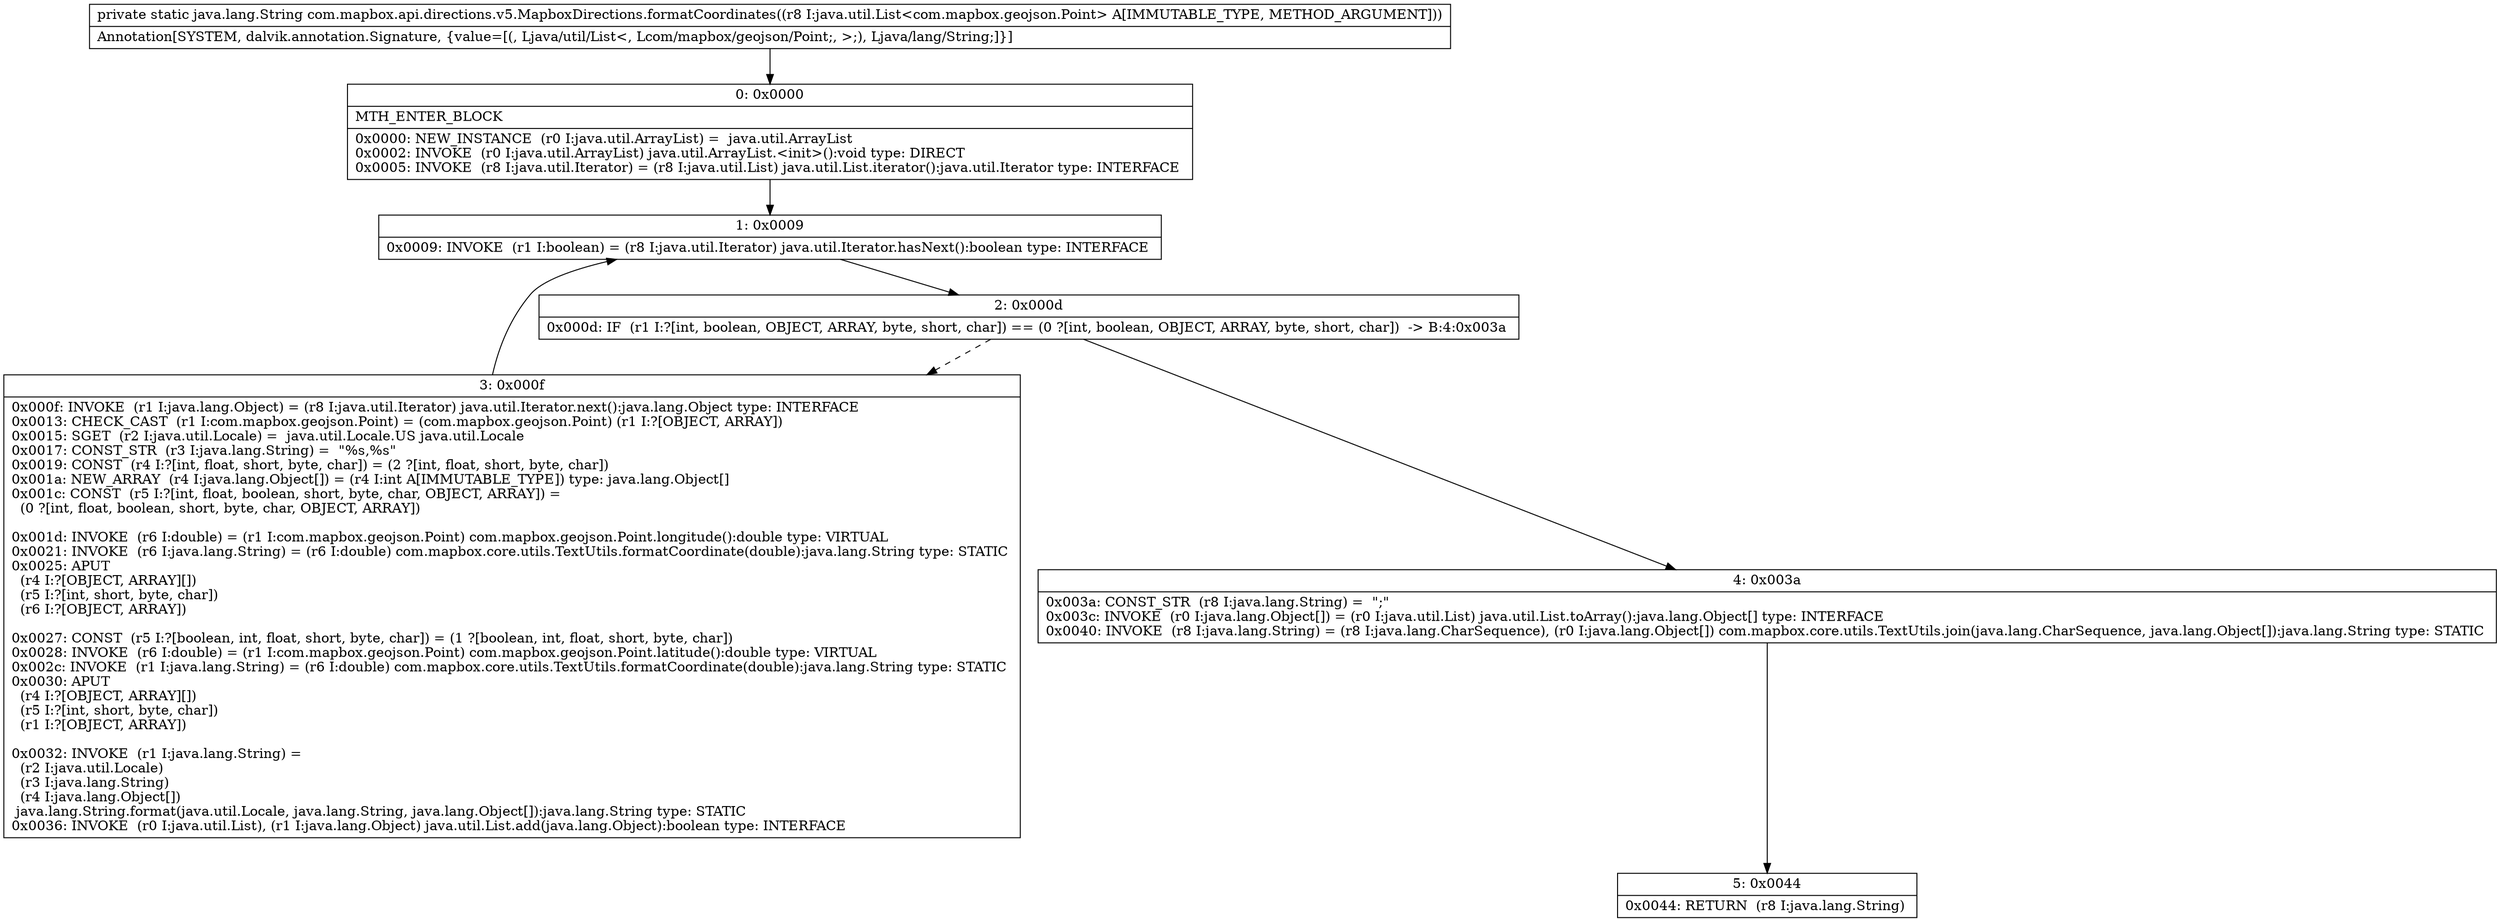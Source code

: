 digraph "CFG forcom.mapbox.api.directions.v5.MapboxDirections.formatCoordinates(Ljava\/util\/List;)Ljava\/lang\/String;" {
Node_0 [shape=record,label="{0\:\ 0x0000|MTH_ENTER_BLOCK\l|0x0000: NEW_INSTANCE  (r0 I:java.util.ArrayList) =  java.util.ArrayList \l0x0002: INVOKE  (r0 I:java.util.ArrayList) java.util.ArrayList.\<init\>():void type: DIRECT \l0x0005: INVOKE  (r8 I:java.util.Iterator) = (r8 I:java.util.List) java.util.List.iterator():java.util.Iterator type: INTERFACE \l}"];
Node_1 [shape=record,label="{1\:\ 0x0009|0x0009: INVOKE  (r1 I:boolean) = (r8 I:java.util.Iterator) java.util.Iterator.hasNext():boolean type: INTERFACE \l}"];
Node_2 [shape=record,label="{2\:\ 0x000d|0x000d: IF  (r1 I:?[int, boolean, OBJECT, ARRAY, byte, short, char]) == (0 ?[int, boolean, OBJECT, ARRAY, byte, short, char])  \-\> B:4:0x003a \l}"];
Node_3 [shape=record,label="{3\:\ 0x000f|0x000f: INVOKE  (r1 I:java.lang.Object) = (r8 I:java.util.Iterator) java.util.Iterator.next():java.lang.Object type: INTERFACE \l0x0013: CHECK_CAST  (r1 I:com.mapbox.geojson.Point) = (com.mapbox.geojson.Point) (r1 I:?[OBJECT, ARRAY]) \l0x0015: SGET  (r2 I:java.util.Locale) =  java.util.Locale.US java.util.Locale \l0x0017: CONST_STR  (r3 I:java.lang.String) =  \"%s,%s\" \l0x0019: CONST  (r4 I:?[int, float, short, byte, char]) = (2 ?[int, float, short, byte, char]) \l0x001a: NEW_ARRAY  (r4 I:java.lang.Object[]) = (r4 I:int A[IMMUTABLE_TYPE]) type: java.lang.Object[] \l0x001c: CONST  (r5 I:?[int, float, boolean, short, byte, char, OBJECT, ARRAY]) = \l  (0 ?[int, float, boolean, short, byte, char, OBJECT, ARRAY])\l \l0x001d: INVOKE  (r6 I:double) = (r1 I:com.mapbox.geojson.Point) com.mapbox.geojson.Point.longitude():double type: VIRTUAL \l0x0021: INVOKE  (r6 I:java.lang.String) = (r6 I:double) com.mapbox.core.utils.TextUtils.formatCoordinate(double):java.lang.String type: STATIC \l0x0025: APUT  \l  (r4 I:?[OBJECT, ARRAY][])\l  (r5 I:?[int, short, byte, char])\l  (r6 I:?[OBJECT, ARRAY])\l \l0x0027: CONST  (r5 I:?[boolean, int, float, short, byte, char]) = (1 ?[boolean, int, float, short, byte, char]) \l0x0028: INVOKE  (r6 I:double) = (r1 I:com.mapbox.geojson.Point) com.mapbox.geojson.Point.latitude():double type: VIRTUAL \l0x002c: INVOKE  (r1 I:java.lang.String) = (r6 I:double) com.mapbox.core.utils.TextUtils.formatCoordinate(double):java.lang.String type: STATIC \l0x0030: APUT  \l  (r4 I:?[OBJECT, ARRAY][])\l  (r5 I:?[int, short, byte, char])\l  (r1 I:?[OBJECT, ARRAY])\l \l0x0032: INVOKE  (r1 I:java.lang.String) = \l  (r2 I:java.util.Locale)\l  (r3 I:java.lang.String)\l  (r4 I:java.lang.Object[])\l java.lang.String.format(java.util.Locale, java.lang.String, java.lang.Object[]):java.lang.String type: STATIC \l0x0036: INVOKE  (r0 I:java.util.List), (r1 I:java.lang.Object) java.util.List.add(java.lang.Object):boolean type: INTERFACE \l}"];
Node_4 [shape=record,label="{4\:\ 0x003a|0x003a: CONST_STR  (r8 I:java.lang.String) =  \";\" \l0x003c: INVOKE  (r0 I:java.lang.Object[]) = (r0 I:java.util.List) java.util.List.toArray():java.lang.Object[] type: INTERFACE \l0x0040: INVOKE  (r8 I:java.lang.String) = (r8 I:java.lang.CharSequence), (r0 I:java.lang.Object[]) com.mapbox.core.utils.TextUtils.join(java.lang.CharSequence, java.lang.Object[]):java.lang.String type: STATIC \l}"];
Node_5 [shape=record,label="{5\:\ 0x0044|0x0044: RETURN  (r8 I:java.lang.String) \l}"];
MethodNode[shape=record,label="{private static java.lang.String com.mapbox.api.directions.v5.MapboxDirections.formatCoordinates((r8 I:java.util.List\<com.mapbox.geojson.Point\> A[IMMUTABLE_TYPE, METHOD_ARGUMENT]))  | Annotation[SYSTEM, dalvik.annotation.Signature, \{value=[(, Ljava\/util\/List\<, Lcom\/mapbox\/geojson\/Point;, \>;), Ljava\/lang\/String;]\}]\l}"];
MethodNode -> Node_0;
Node_0 -> Node_1;
Node_1 -> Node_2;
Node_2 -> Node_3[style=dashed];
Node_2 -> Node_4;
Node_3 -> Node_1;
Node_4 -> Node_5;
}


